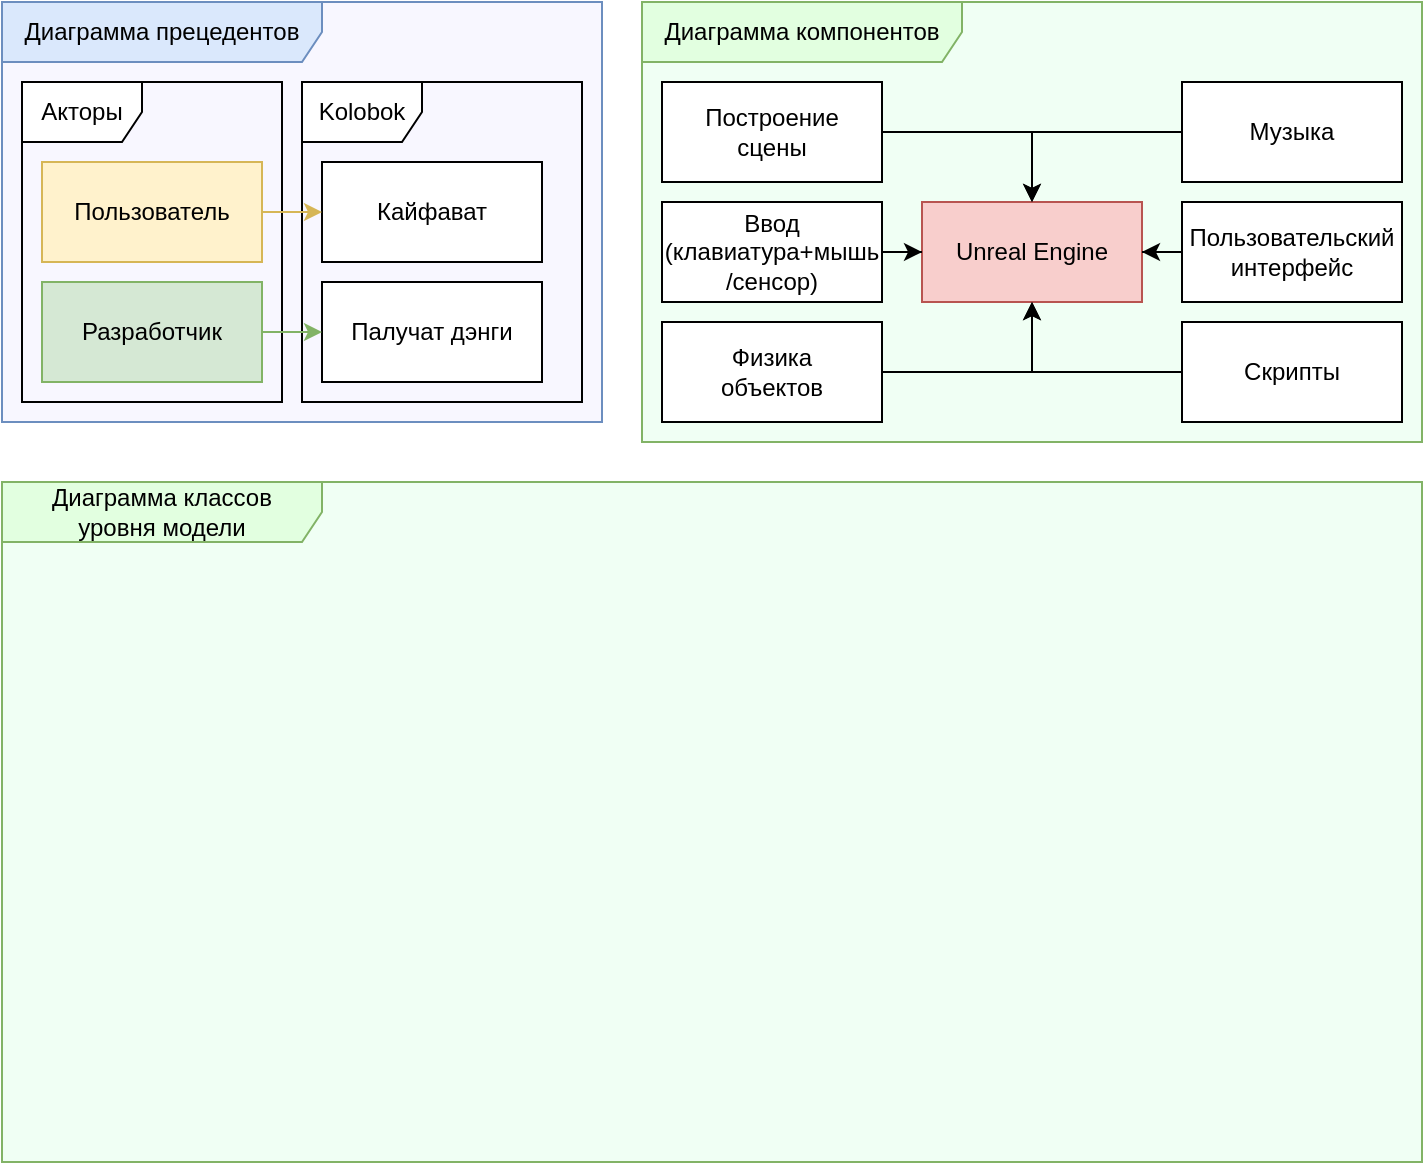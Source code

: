 <mxfile version="26.0.15">
  <diagram name="Страница — 1" id="pK8GdqSDEVaHA4ka9reQ">
    <mxGraphModel dx="1434" dy="791" grid="1" gridSize="10" guides="1" tooltips="1" connect="1" arrows="1" fold="1" page="1" pageScale="1" pageWidth="1169" pageHeight="827" math="0" shadow="0">
      <root>
        <mxCell id="0" />
        <mxCell id="1" parent="0" />
        <mxCell id="2" value="Диаграмма&amp;nbsp;прецедентов" style="shape=umlFrame;whiteSpace=wrap;html=1;pointerEvents=0;recursiveResize=0;container=1;collapsible=0;width=160;fillColor=#dae8fc;strokeColor=#6c8ebf;gradientColor=none;swimlaneFillColor=#F8F7FF;" parent="1" vertex="1">
          <mxGeometry x="40" y="40" width="300" height="210" as="geometry" />
        </mxCell>
        <mxCell id="5WrMtEPQ9WSay22F0Exm-4" value="Кайфават" style="html=1;whiteSpace=wrap;" parent="2" vertex="1">
          <mxGeometry x="160" y="80" width="110" height="50" as="geometry" />
        </mxCell>
        <mxCell id="5WrMtEPQ9WSay22F0Exm-13" value="Kolobok" style="shape=umlFrame;whiteSpace=wrap;html=1;pointerEvents=0;" parent="2" vertex="1">
          <mxGeometry x="150" y="40" width="140" height="160" as="geometry" />
        </mxCell>
        <mxCell id="5WrMtEPQ9WSay22F0Exm-16" value="Палучат дэнги" style="html=1;whiteSpace=wrap;" parent="2" vertex="1">
          <mxGeometry x="160" y="140" width="110" height="50" as="geometry" />
        </mxCell>
        <mxCell id="5WrMtEPQ9WSay22F0Exm-12" value="Акторы" style="shape=umlFrame;whiteSpace=wrap;html=1;pointerEvents=0;" parent="2" vertex="1">
          <mxGeometry x="10" y="40" width="130" height="160" as="geometry" />
        </mxCell>
        <mxCell id="5WrMtEPQ9WSay22F0Exm-1" value="Пользователь" style="html=1;whiteSpace=wrap;fillColor=#fff2cc;strokeColor=#d6b656;" parent="2" vertex="1">
          <mxGeometry x="20" y="80" width="110" height="50" as="geometry" />
        </mxCell>
        <mxCell id="5WrMtEPQ9WSay22F0Exm-14" value="Разработчик" style="html=1;whiteSpace=wrap;fillColor=#d5e8d4;strokeColor=#82b366;" parent="2" vertex="1">
          <mxGeometry x="20" y="140" width="110" height="50" as="geometry" />
        </mxCell>
        <mxCell id="5WrMtEPQ9WSay22F0Exm-2" style="edgeStyle=orthogonalEdgeStyle;rounded=0;orthogonalLoop=1;jettySize=auto;html=1;entryX=0;entryY=0.5;entryDx=0;entryDy=0;curved=1;fillColor=#fff2cc;strokeColor=#d6b656;" parent="2" source="5WrMtEPQ9WSay22F0Exm-1" target="5WrMtEPQ9WSay22F0Exm-4" edge="1">
          <mxGeometry relative="1" as="geometry">
            <mxPoint x="280" y="175" as="targetPoint" />
          </mxGeometry>
        </mxCell>
        <mxCell id="5WrMtEPQ9WSay22F0Exm-17" style="edgeStyle=orthogonalEdgeStyle;rounded=0;orthogonalLoop=1;jettySize=auto;html=1;exitX=1;exitY=0.5;exitDx=0;exitDy=0;entryX=0;entryY=0.5;entryDx=0;entryDy=0;fillColor=#d5e8d4;strokeColor=#82b366;" parent="2" source="5WrMtEPQ9WSay22F0Exm-14" target="5WrMtEPQ9WSay22F0Exm-16" edge="1">
          <mxGeometry relative="1" as="geometry" />
        </mxCell>
        <mxCell id="5WrMtEPQ9WSay22F0Exm-10" style="edgeStyle=orthogonalEdgeStyle;rounded=0;orthogonalLoop=1;jettySize=auto;html=1;exitX=1;exitY=0.5;exitDx=0;exitDy=0;entryX=0;entryY=0.5;entryDx=0;entryDy=0;curved=1;fillColor=#dae8fc;strokeColor=#6c8ebf;" parent="1" edge="1">
          <mxGeometry relative="1" as="geometry">
            <mxPoint x="265" y="295.0" as="targetPoint" />
          </mxGeometry>
        </mxCell>
        <mxCell id="5WrMtEPQ9WSay22F0Exm-8" style="edgeStyle=orthogonalEdgeStyle;rounded=0;orthogonalLoop=1;jettySize=auto;html=1;exitX=1;exitY=0.5;exitDx=0;exitDy=0;entryX=0;entryY=0.5;entryDx=0;entryDy=0;curved=1;fillColor=#f8cecc;strokeColor=#b85450;" parent="1" edge="1">
          <mxGeometry relative="1" as="geometry">
            <mxPoint x="180" y="325.0" as="sourcePoint" />
          </mxGeometry>
        </mxCell>
        <mxCell id="4" value="Диаграмма&amp;nbsp;компонентов" style="shape=umlFrame;whiteSpace=wrap;html=1;pointerEvents=0;recursiveResize=0;container=1;collapsible=0;width=160;fillColor=light-dark(#e2ffe0, #1f2f1e);strokeColor=#82b366;swimlaneFillColor=light-dark(#f0fff4, #111311);" parent="1" vertex="1">
          <mxGeometry x="360" y="40" width="390" height="220" as="geometry" />
        </mxCell>
        <mxCell id="6" value="Unreal Engine" style="html=1;whiteSpace=wrap;fillColor=#f8cecc;strokeColor=#b85450;" parent="4" vertex="1">
          <mxGeometry x="140" y="100" width="110" height="50" as="geometry" />
        </mxCell>
        <mxCell id="XVHu3c5PekHptnZ16mxq-33" style="edgeStyle=orthogonalEdgeStyle;rounded=0;orthogonalLoop=1;jettySize=auto;html=1;" edge="1" parent="4" source="7" target="6">
          <mxGeometry relative="1" as="geometry" />
        </mxCell>
        <mxCell id="7" value="Построение&lt;div&gt;сцены&lt;/div&gt;" style="html=1;whiteSpace=wrap;" parent="4" vertex="1">
          <mxGeometry x="10" y="40" width="110" height="50" as="geometry" />
        </mxCell>
        <mxCell id="XVHu3c5PekHptnZ16mxq-34" style="edgeStyle=orthogonalEdgeStyle;rounded=0;orthogonalLoop=1;jettySize=auto;html=1;" edge="1" parent="4" source="9" target="6">
          <mxGeometry relative="1" as="geometry" />
        </mxCell>
        <mxCell id="9" value="Музыка" style="html=1;whiteSpace=wrap;" parent="4" vertex="1">
          <mxGeometry x="270" y="40" width="110" height="50" as="geometry" />
        </mxCell>
        <mxCell id="XVHu3c5PekHptnZ16mxq-37" style="edgeStyle=orthogonalEdgeStyle;rounded=0;orthogonalLoop=1;jettySize=auto;html=1;" edge="1" parent="4" source="11" target="6">
          <mxGeometry relative="1" as="geometry" />
        </mxCell>
        <mxCell id="11" value="Скрипты" style="html=1;whiteSpace=wrap;" parent="4" vertex="1">
          <mxGeometry x="270" y="160" width="110" height="50" as="geometry" />
        </mxCell>
        <mxCell id="XVHu3c5PekHptnZ16mxq-36" style="edgeStyle=orthogonalEdgeStyle;rounded=0;orthogonalLoop=1;jettySize=auto;html=1;" edge="1" parent="4" source="13" target="6">
          <mxGeometry relative="1" as="geometry" />
        </mxCell>
        <mxCell id="13" value="Физика&lt;div&gt;объектов&lt;/div&gt;" style="html=1;whiteSpace=wrap;" parent="4" vertex="1">
          <mxGeometry x="10" y="160" width="110" height="50" as="geometry" />
        </mxCell>
        <mxCell id="XVHu3c5PekHptnZ16mxq-35" style="edgeStyle=orthogonalEdgeStyle;rounded=0;orthogonalLoop=1;jettySize=auto;html=1;" edge="1" parent="4" source="16" target="6">
          <mxGeometry relative="1" as="geometry" />
        </mxCell>
        <mxCell id="16" value="Ввод (клавиатура+мышь&lt;div&gt;&lt;span style=&quot;background-color: transparent;&quot;&gt;/сенсор)&lt;/span&gt;&lt;/div&gt;" style="html=1;whiteSpace=wrap;" parent="4" vertex="1">
          <mxGeometry x="10" y="100" width="110" height="50" as="geometry" />
        </mxCell>
        <mxCell id="XVHu3c5PekHptnZ16mxq-38" style="edgeStyle=orthogonalEdgeStyle;rounded=0;orthogonalLoop=1;jettySize=auto;html=1;" edge="1" parent="4" source="18" target="6">
          <mxGeometry relative="1" as="geometry" />
        </mxCell>
        <mxCell id="18" value="Пользовательский&lt;div&gt;интерфейс&lt;/div&gt;" style="html=1;whiteSpace=wrap;" parent="4" vertex="1">
          <mxGeometry x="270" y="100" width="110" height="50" as="geometry" />
        </mxCell>
        <mxCell id="20" value="Диаграмма классов&lt;div&gt;уровня модели&lt;/div&gt;" style="shape=umlFrame;whiteSpace=wrap;html=1;pointerEvents=0;recursiveResize=0;container=1;collapsible=0;width=160;fillColor=light-dark(#e2ffe0, #1f2f1e);strokeColor=#82b366;swimlaneFillColor=light-dark(#f0fff4, #111311);" parent="1" vertex="1">
          <mxGeometry x="40" y="280" width="710" height="340" as="geometry" />
        </mxCell>
        <mxCell id="22" style="edgeStyle=none;html=1;exitX=0.5;exitY=1;exitDx=0;exitDy=0;entryX=0.5;entryY=0;entryDx=0;entryDy=0;rounded=0;curved=0;" parent="20" target="21" edge="1">
          <mxGeometry relative="1" as="geometry">
            <mxPoint x="85" y="110" as="sourcePoint" />
          </mxGeometry>
        </mxCell>
        <mxCell id="24" style="edgeStyle=none;html=1;exitX=0.5;exitY=1;exitDx=0;exitDy=0;entryX=0.5;entryY=0;entryDx=0;entryDy=0;rounded=0;curved=0;" parent="20" target="21" edge="1">
          <mxGeometry relative="1" as="geometry">
            <mxPoint x="365" y="110" as="sourcePoint" />
          </mxGeometry>
        </mxCell>
        <mxCell id="26" style="edgeStyle=none;html=1;exitX=0.5;exitY=0;exitDx=0;exitDy=0;entryX=0.5;entryY=1;entryDx=0;entryDy=0;" parent="20" target="21" edge="1">
          <mxGeometry relative="1" as="geometry">
            <mxPoint x="365" y="200" as="sourcePoint" />
          </mxGeometry>
        </mxCell>
        <mxCell id="28" style="edgeStyle=none;html=1;exitX=0.5;exitY=0;exitDx=0;exitDy=0;entryX=0.5;entryY=1;entryDx=0;entryDy=0;" parent="20" source="29" edge="1">
          <mxGeometry relative="1" as="geometry">
            <mxPoint x="225" y="180" as="targetPoint" />
          </mxGeometry>
        </mxCell>
        <mxCell id="30" style="edgeStyle=none;html=1;exitX=1;exitY=0.5;exitDx=0;exitDy=0;entryX=0;entryY=0.5;entryDx=0;entryDy=0;" parent="20" source="31" edge="1">
          <mxGeometry relative="1" as="geometry">
            <mxPoint x="170" y="155" as="targetPoint" />
          </mxGeometry>
        </mxCell>
        <mxCell id="32" style="edgeStyle=none;html=1;exitX=0;exitY=0.5;exitDx=0;exitDy=0;entryX=1;entryY=0.5;entryDx=0;entryDy=0;" parent="20" target="21" edge="1">
          <mxGeometry relative="1" as="geometry">
            <mxPoint x="310" y="155" as="sourcePoint" />
          </mxGeometry>
        </mxCell>
      </root>
    </mxGraphModel>
  </diagram>
</mxfile>
